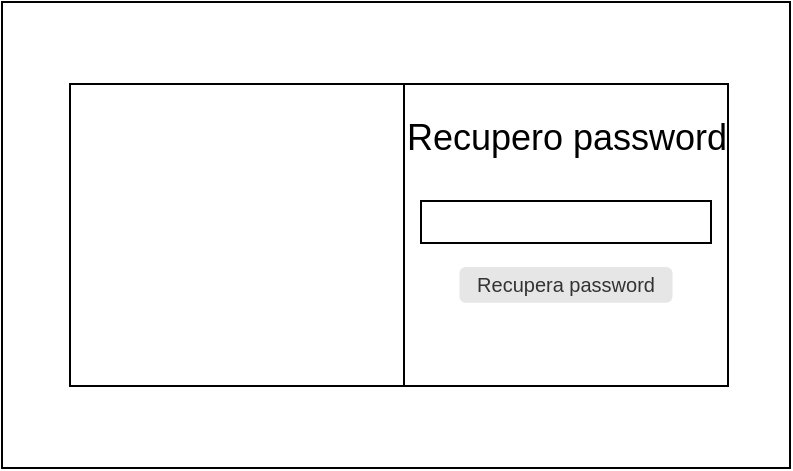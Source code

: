 <mxfile version="13.1.0"><diagram id="5xHdvXvf9uV9o2OtXiBR" name="Page-1"><mxGraphModel dx="677" dy="355" grid="0" gridSize="10" guides="1" tooltips="1" connect="1" arrows="1" fold="1" page="1" pageScale="1" pageWidth="850" pageHeight="1100" math="0" shadow="0"><root><mxCell id="0"/><mxCell id="1" parent="0"/><mxCell id="MX5Of0F_Ypcn7OmahJOQ-9" value="" style="rounded=0;whiteSpace=wrap;html=1;" vertex="1" parent="1"><mxGeometry x="16" y="10" width="394" height="233" as="geometry"/></mxCell><mxCell id="MX5Of0F_Ypcn7OmahJOQ-10" value="" style="rounded=0;whiteSpace=wrap;html=1;" vertex="1" parent="1"><mxGeometry x="50" y="51" width="329" height="151" as="geometry"/></mxCell><mxCell id="MX5Of0F_Ypcn7OmahJOQ-11" value="" style="rounded=0;whiteSpace=wrap;html=1;" vertex="1" parent="1"><mxGeometry x="217" y="51" width="162" height="151" as="geometry"/></mxCell><mxCell id="MX5Of0F_Ypcn7OmahJOQ-12" value="Recupero password" style="text;html=1;align=center;verticalAlign=middle;resizable=0;points=[];autosize=1;fontSize=18;" vertex="1" parent="1"><mxGeometry x="213" y="65" width="170" height="26" as="geometry"/></mxCell><mxCell id="MX5Of0F_Ypcn7OmahJOQ-13" value="" style="rounded=0;whiteSpace=wrap;html=1;fontSize=18;" vertex="1" parent="1"><mxGeometry x="225.5" y="109.5" width="145" height="21" as="geometry"/></mxCell><mxCell id="MX5Of0F_Ypcn7OmahJOQ-16" value="Recupera password" style="rounded=1;html=1;shadow=0;dashed=0;whiteSpace=wrap;fontSize=10;fillColor=#E6E6E6;align=center;strokeColor=#E6E6E6;fontColor=#333333;" vertex="1" parent="1"><mxGeometry x="245.25" y="143" width="105.5" height="16.88" as="geometry"/></mxCell><mxCell id="MX5Of0F_Ypcn7OmahJOQ-17" value="" style="shape=image;html=1;verticalAlign=top;verticalLabelPosition=bottom;labelBackgroundColor=#ffffff;imageAspect=0;aspect=fixed;image=https://cdn0.iconfinder.com/data/icons/feather/96/591259-image-128.png;fontSize=18;" vertex="1" parent="1"><mxGeometry x="108" y="97" width="46" height="46" as="geometry"/></mxCell></root></mxGraphModel></diagram></mxfile>